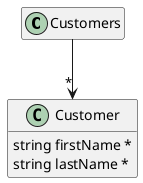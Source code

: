 @startuml
hide <<Path>> circle
hide <<Response>> circle
hide <<Parameter>> circle
hide empty methods
hide empty fields
set namespaceSeparator none

class "Customers" {
}

class "Customer" {
  {field} string firstName *
  {field} string lastName *
}

"Customers" --> "*" "Customer"

@enduml
